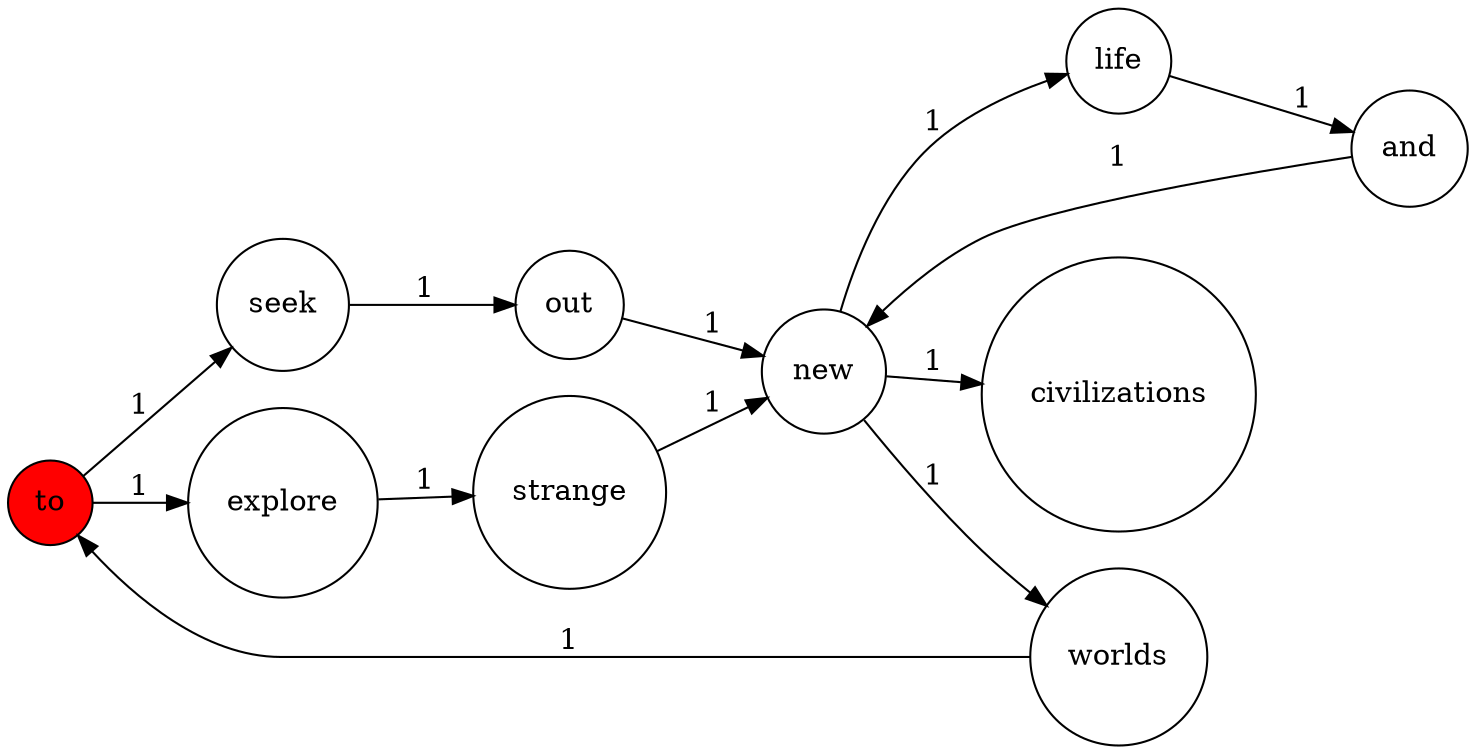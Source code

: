digraph G {
  rankdir=LR;
  node [shape=circle, style=filled, fillcolor=white];
  "to" [fillcolor=red];
  "new" -> "worlds" [label="1"];
  "new" -> "civilizations" [label="1"];
  "new" -> "life" [label="1"];
  "worlds" -> "to" [label="1"];
  "explore" -> "strange" [label="1"];
  "and" -> "new" [label="1"];
  "to" -> "explore" [label="1"];
  "to" -> "seek" [label="1"];
  "seek" -> "out" [label="1"];
  "strange" -> "new" [label="1"];
  "life" -> "and" [label="1"];
  "out" -> "new" [label="1"];
}
